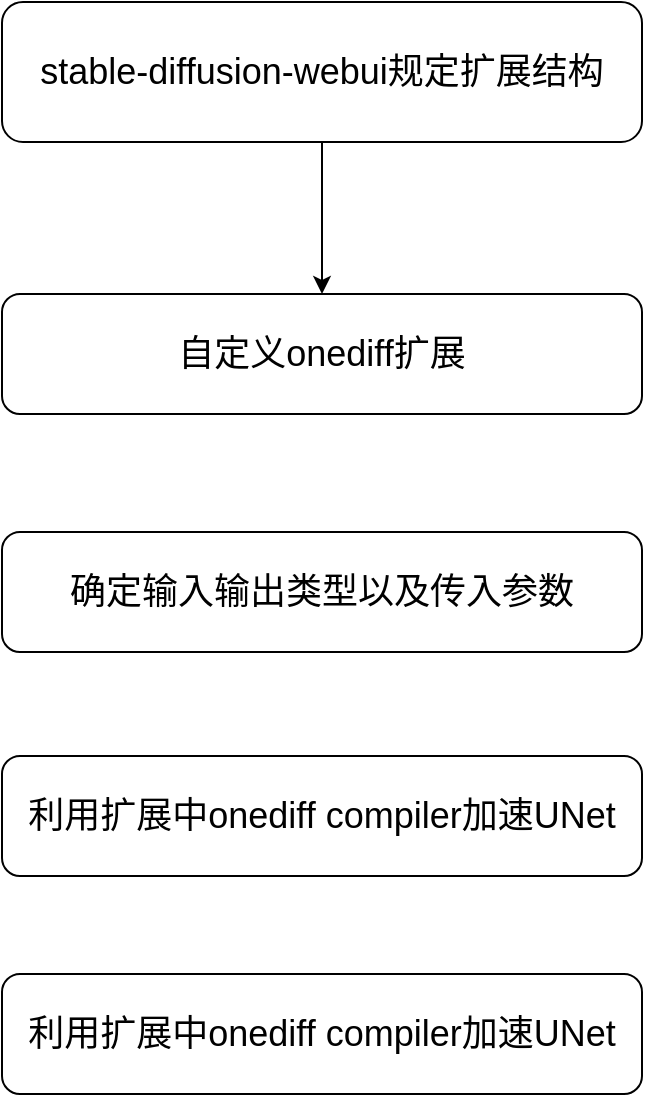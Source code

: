 <mxfile version="24.2.5" type="github">
  <diagram name="Page-1" id="97916047-d0de-89f5-080d-49f4d83e522f">
    <mxGraphModel dx="659" dy="824" grid="0" gridSize="10" guides="1" tooltips="1" connect="1" arrows="1" fold="1" page="0" pageScale="1.5" pageWidth="1169" pageHeight="827" background="none" math="0" shadow="0">
      <root>
        <mxCell id="0" />
        <mxCell id="1" parent="0" />
        <mxCell id="3dde4Ce0lxf_R7vCzBcz-55" value="&lt;font style=&quot;font-size: 18px;&quot;&gt;stable-diffusion-webui规定扩展结构&lt;/font&gt;" style="rounded=1;whiteSpace=wrap;html=1;" vertex="1" parent="1">
          <mxGeometry x="729" y="230" width="320" height="70" as="geometry" />
        </mxCell>
        <mxCell id="3dde4Ce0lxf_R7vCzBcz-56" value="" style="endArrow=classic;html=1;rounded=0;exitX=0.5;exitY=1;exitDx=0;exitDy=0;entryX=0.5;entryY=0;entryDx=0;entryDy=0;" edge="1" parent="1" source="3dde4Ce0lxf_R7vCzBcz-55" target="3dde4Ce0lxf_R7vCzBcz-58">
          <mxGeometry width="50" height="50" relative="1" as="geometry">
            <mxPoint x="940" y="431" as="sourcePoint" />
            <mxPoint x="990" y="381" as="targetPoint" />
          </mxGeometry>
        </mxCell>
        <mxCell id="3dde4Ce0lxf_R7vCzBcz-58" value="&lt;font style=&quot;font-size: 18px;&quot;&gt;自定义onediff扩展&lt;/font&gt;" style="rounded=1;whiteSpace=wrap;html=1;" vertex="1" parent="1">
          <mxGeometry x="729" y="376" width="320" height="60" as="geometry" />
        </mxCell>
        <mxCell id="3dde4Ce0lxf_R7vCzBcz-60" value="&lt;span style=&quot;font-size: 18px;&quot;&gt;确定输入输出类型以及传入参数&lt;/span&gt;" style="rounded=1;whiteSpace=wrap;html=1;" vertex="1" parent="1">
          <mxGeometry x="729" y="495" width="320" height="60" as="geometry" />
        </mxCell>
        <mxCell id="3dde4Ce0lxf_R7vCzBcz-61" value="&lt;span style=&quot;font-size: 18px;&quot;&gt;利用扩展中onediff compiler加速UNet&lt;/span&gt;" style="rounded=1;whiteSpace=wrap;html=1;" vertex="1" parent="1">
          <mxGeometry x="729" y="607" width="320" height="60" as="geometry" />
        </mxCell>
        <mxCell id="3dde4Ce0lxf_R7vCzBcz-62" value="&lt;span style=&quot;font-size: 18px;&quot;&gt;利用扩展中onediff compiler加速UNet&lt;/span&gt;" style="rounded=1;whiteSpace=wrap;html=1;" vertex="1" parent="1">
          <mxGeometry x="729" y="716" width="320" height="60" as="geometry" />
        </mxCell>
      </root>
    </mxGraphModel>
  </diagram>
</mxfile>
